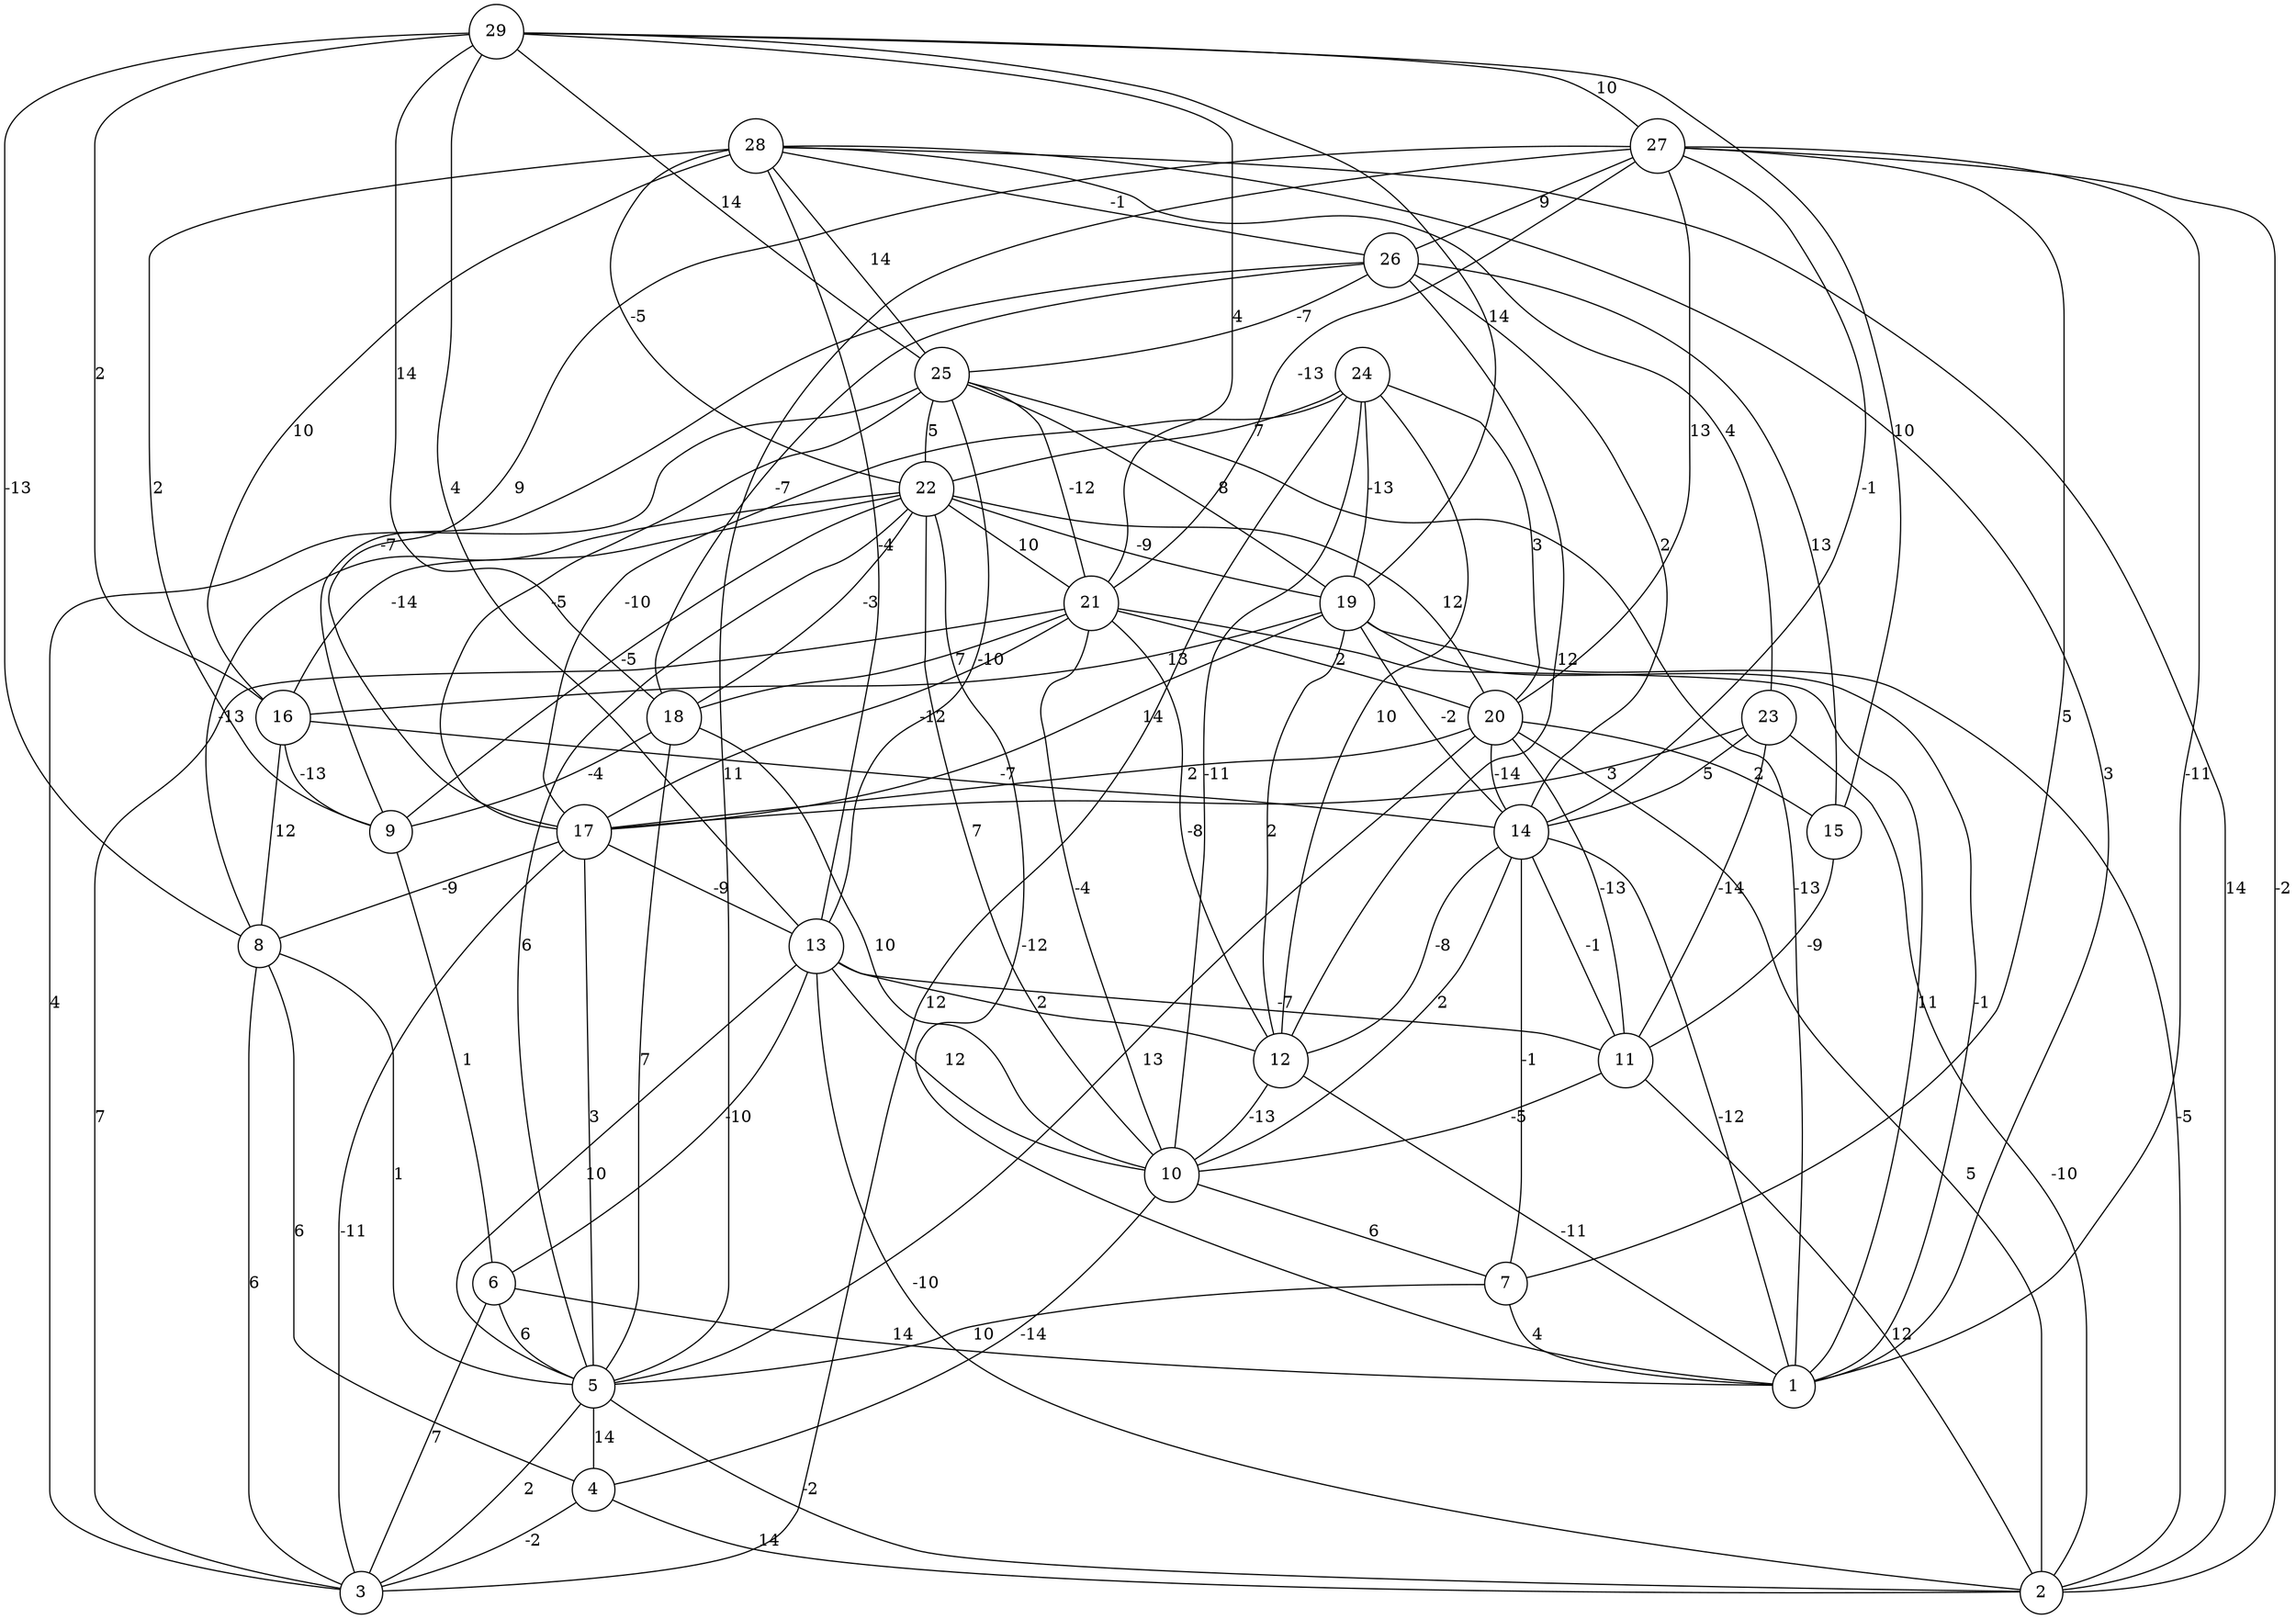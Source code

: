 graph { 
	 fontname="Helvetica,Arial,sans-serif" 
	 node [shape = circle]; 
	 29 -- 8 [label = "-13"];
	 29 -- 13 [label = "4"];
	 29 -- 15 [label = "10"];
	 29 -- 16 [label = "2"];
	 29 -- 18 [label = "14"];
	 29 -- 19 [label = "14"];
	 29 -- 21 [label = "4"];
	 29 -- 25 [label = "14"];
	 29 -- 27 [label = "10"];
	 28 -- 1 [label = "3"];
	 28 -- 2 [label = "14"];
	 28 -- 9 [label = "2"];
	 28 -- 13 [label = "-4"];
	 28 -- 16 [label = "10"];
	 28 -- 22 [label = "-5"];
	 28 -- 23 [label = "4"];
	 28 -- 25 [label = "14"];
	 28 -- 26 [label = "-1"];
	 27 -- 1 [label = "-11"];
	 27 -- 2 [label = "-2"];
	 27 -- 5 [label = "11"];
	 27 -- 7 [label = "5"];
	 27 -- 14 [label = "-1"];
	 27 -- 17 [label = "9"];
	 27 -- 20 [label = "13"];
	 27 -- 21 [label = "-13"];
	 27 -- 26 [label = "9"];
	 26 -- 9 [label = "-7"];
	 26 -- 12 [label = "12"];
	 26 -- 14 [label = "2"];
	 26 -- 15 [label = "13"];
	 26 -- 18 [label = "-7"];
	 26 -- 25 [label = "-7"];
	 25 -- 1 [label = "-13"];
	 25 -- 3 [label = "4"];
	 25 -- 13 [label = "-10"];
	 25 -- 17 [label = "-5"];
	 25 -- 19 [label = "8"];
	 25 -- 21 [label = "-12"];
	 25 -- 22 [label = "5"];
	 24 -- 3 [label = "12"];
	 24 -- 10 [label = "-11"];
	 24 -- 12 [label = "10"];
	 24 -- 17 [label = "-10"];
	 24 -- 19 [label = "-13"];
	 24 -- 20 [label = "3"];
	 24 -- 22 [label = "7"];
	 23 -- 2 [label = "-10"];
	 23 -- 11 [label = "-14"];
	 23 -- 14 [label = "5"];
	 23 -- 17 [label = "3"];
	 22 -- 1 [label = "-12"];
	 22 -- 5 [label = "6"];
	 22 -- 8 [label = "-13"];
	 22 -- 9 [label = "-5"];
	 22 -- 10 [label = "7"];
	 22 -- 16 [label = "-14"];
	 22 -- 18 [label = "-3"];
	 22 -- 19 [label = "-9"];
	 22 -- 20 [label = "12"];
	 22 -- 21 [label = "10"];
	 21 -- 1 [label = "11"];
	 21 -- 3 [label = "7"];
	 21 -- 10 [label = "-4"];
	 21 -- 12 [label = "-8"];
	 21 -- 17 [label = "-12"];
	 21 -- 18 [label = "7"];
	 21 -- 20 [label = "2"];
	 20 -- 2 [label = "5"];
	 20 -- 5 [label = "13"];
	 20 -- 11 [label = "-13"];
	 20 -- 14 [label = "-14"];
	 20 -- 15 [label = "2"];
	 20 -- 17 [label = "2"];
	 19 -- 1 [label = "-1"];
	 19 -- 2 [label = "-5"];
	 19 -- 12 [label = "2"];
	 19 -- 14 [label = "-2"];
	 19 -- 16 [label = "13"];
	 19 -- 17 [label = "14"];
	 18 -- 5 [label = "7"];
	 18 -- 9 [label = "-4"];
	 18 -- 10 [label = "10"];
	 17 -- 3 [label = "-11"];
	 17 -- 5 [label = "3"];
	 17 -- 8 [label = "-9"];
	 17 -- 13 [label = "-9"];
	 16 -- 8 [label = "12"];
	 16 -- 9 [label = "-13"];
	 16 -- 14 [label = "-7"];
	 15 -- 11 [label = "-9"];
	 14 -- 1 [label = "-12"];
	 14 -- 7 [label = "-1"];
	 14 -- 10 [label = "2"];
	 14 -- 11 [label = "-1"];
	 14 -- 12 [label = "-8"];
	 13 -- 2 [label = "-10"];
	 13 -- 5 [label = "10"];
	 13 -- 6 [label = "-10"];
	 13 -- 10 [label = "12"];
	 13 -- 11 [label = "-7"];
	 13 -- 12 [label = "2"];
	 12 -- 1 [label = "-11"];
	 12 -- 10 [label = "-13"];
	 11 -- 2 [label = "12"];
	 11 -- 10 [label = "-5"];
	 10 -- 4 [label = "-14"];
	 10 -- 7 [label = "6"];
	 9 -- 6 [label = "1"];
	 8 -- 3 [label = "6"];
	 8 -- 4 [label = "6"];
	 8 -- 5 [label = "1"];
	 7 -- 1 [label = "4"];
	 7 -- 5 [label = "10"];
	 6 -- 1 [label = "14"];
	 6 -- 3 [label = "7"];
	 6 -- 5 [label = "6"];
	 5 -- 2 [label = "-2"];
	 5 -- 3 [label = "2"];
	 5 -- 4 [label = "14"];
	 4 -- 2 [label = "14"];
	 4 -- 3 [label = "-2"];
	 1;
	 2;
	 3;
	 4;
	 5;
	 6;
	 7;
	 8;
	 9;
	 10;
	 11;
	 12;
	 13;
	 14;
	 15;
	 16;
	 17;
	 18;
	 19;
	 20;
	 21;
	 22;
	 23;
	 24;
	 25;
	 26;
	 27;
	 28;
	 29;
}
